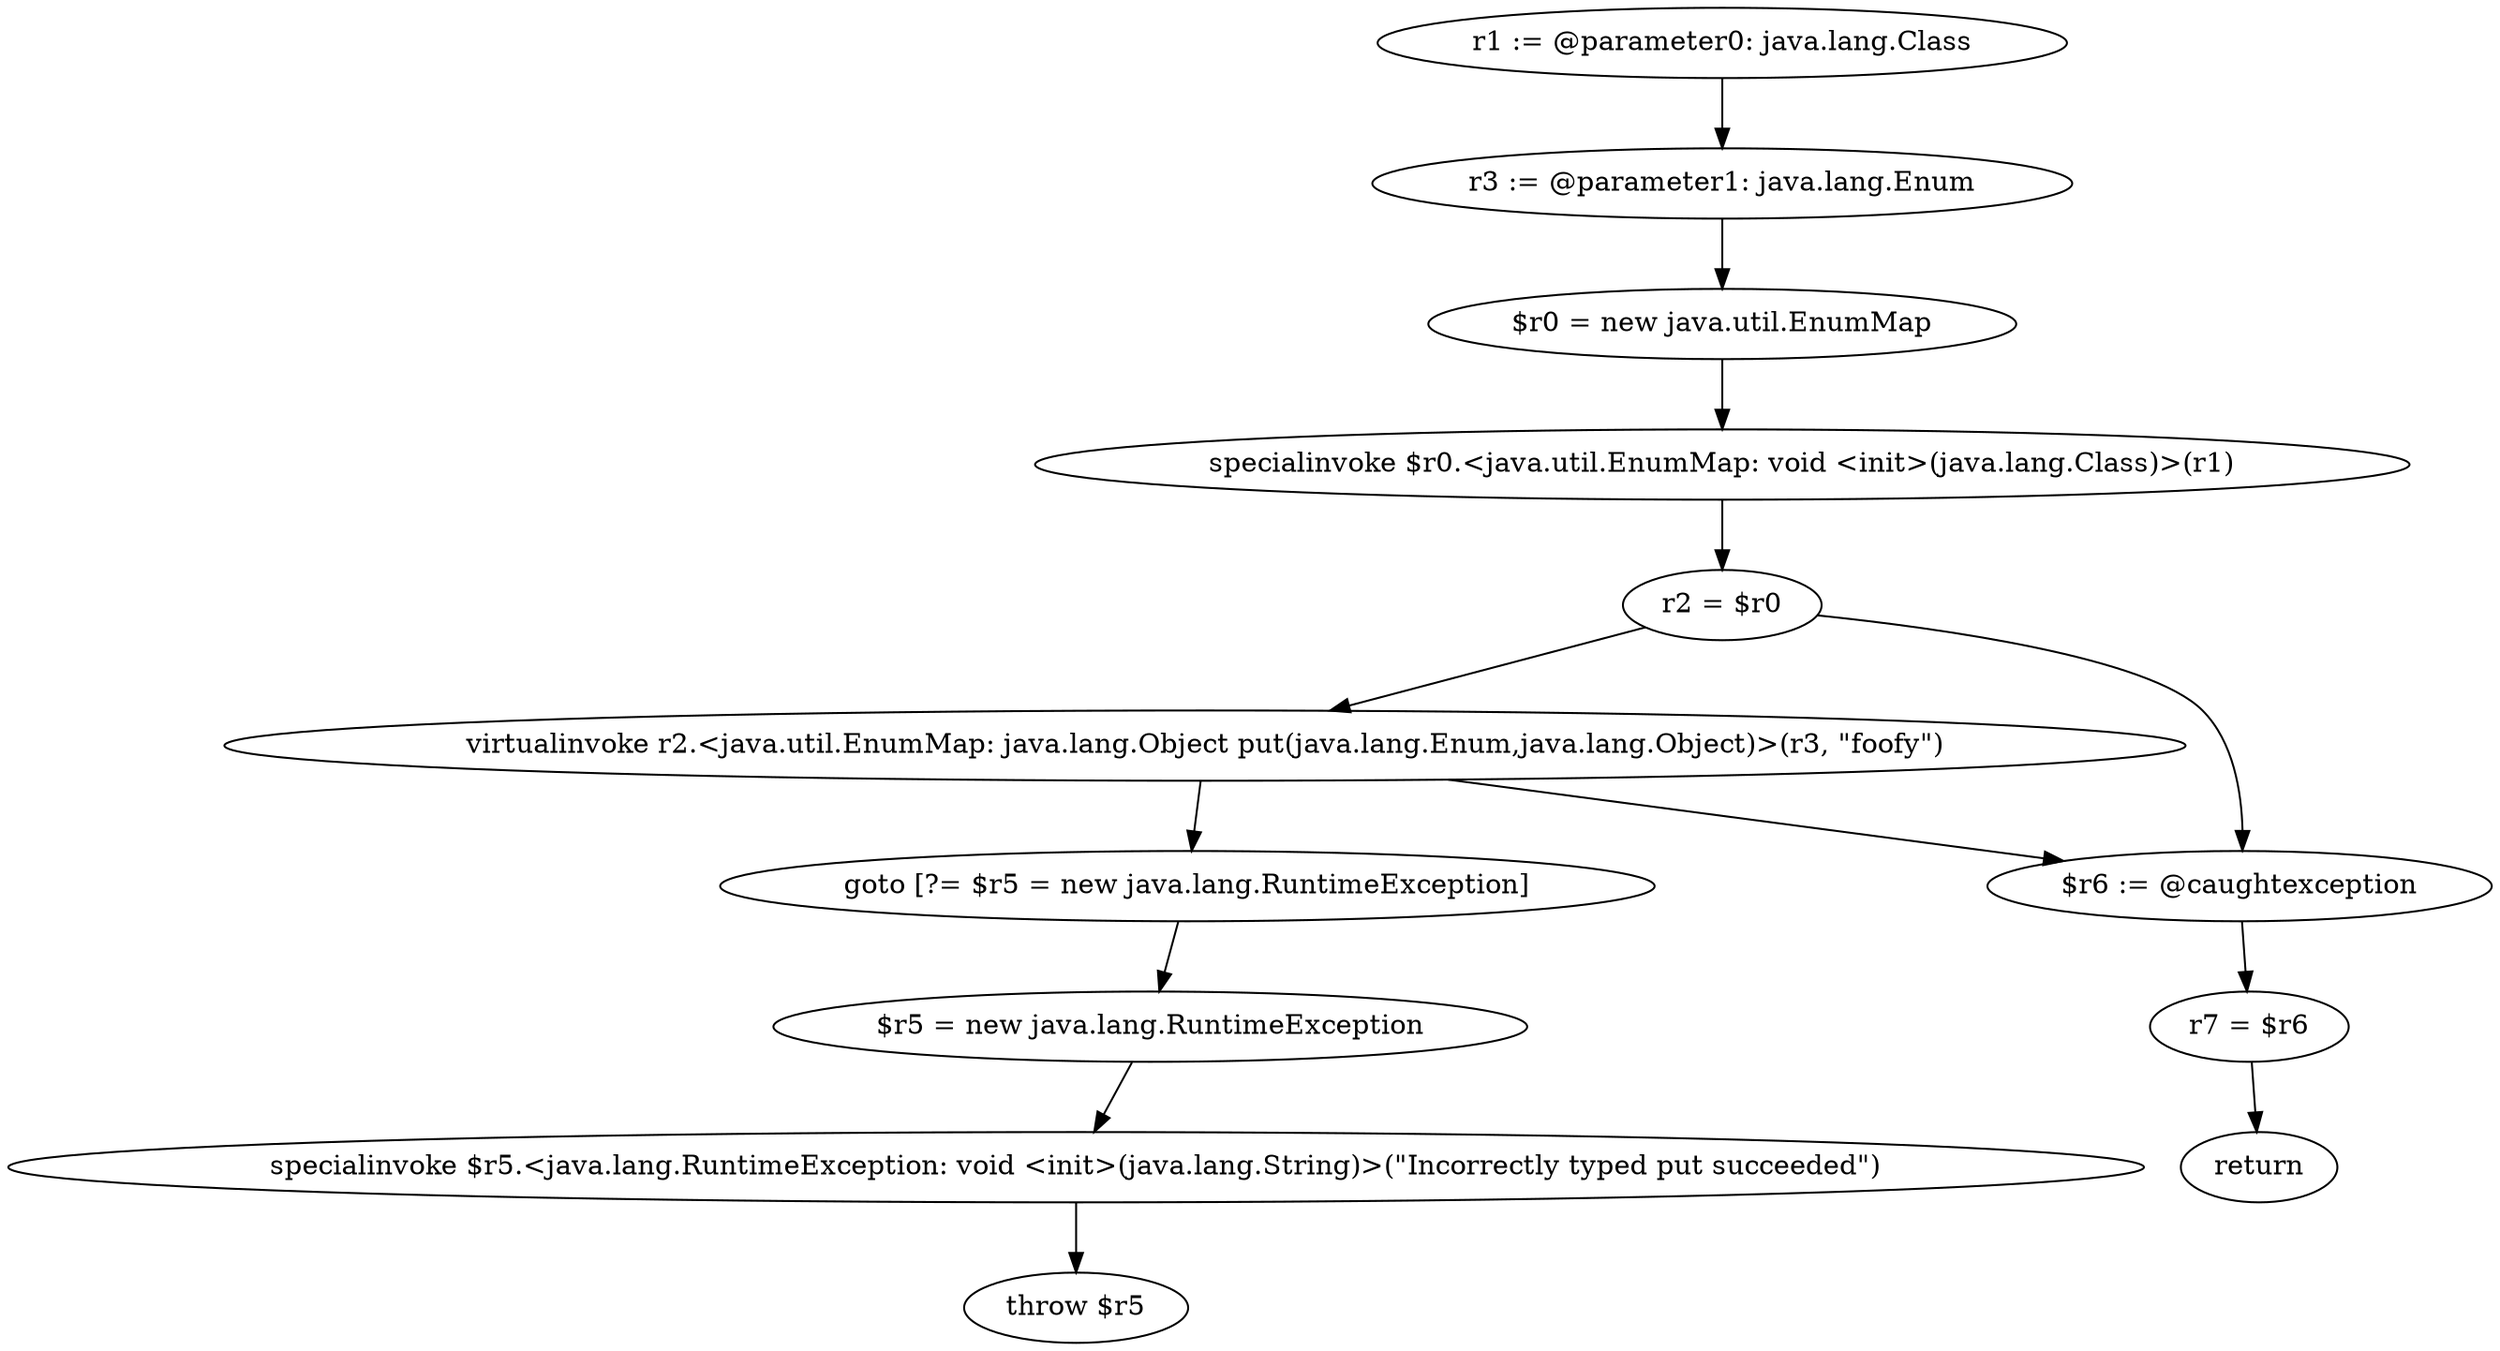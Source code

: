 digraph "unitGraph" {
    "r1 := @parameter0: java.lang.Class"
    "r3 := @parameter1: java.lang.Enum"
    "$r0 = new java.util.EnumMap"
    "specialinvoke $r0.<java.util.EnumMap: void <init>(java.lang.Class)>(r1)"
    "r2 = $r0"
    "virtualinvoke r2.<java.util.EnumMap: java.lang.Object put(java.lang.Enum,java.lang.Object)>(r3, \"foofy\")"
    "goto [?= $r5 = new java.lang.RuntimeException]"
    "$r6 := @caughtexception"
    "r7 = $r6"
    "return"
    "$r5 = new java.lang.RuntimeException"
    "specialinvoke $r5.<java.lang.RuntimeException: void <init>(java.lang.String)>(\"Incorrectly typed put succeeded\")"
    "throw $r5"
    "r1 := @parameter0: java.lang.Class"->"r3 := @parameter1: java.lang.Enum";
    "r3 := @parameter1: java.lang.Enum"->"$r0 = new java.util.EnumMap";
    "$r0 = new java.util.EnumMap"->"specialinvoke $r0.<java.util.EnumMap: void <init>(java.lang.Class)>(r1)";
    "specialinvoke $r0.<java.util.EnumMap: void <init>(java.lang.Class)>(r1)"->"r2 = $r0";
    "r2 = $r0"->"virtualinvoke r2.<java.util.EnumMap: java.lang.Object put(java.lang.Enum,java.lang.Object)>(r3, \"foofy\")";
    "r2 = $r0"->"$r6 := @caughtexception";
    "virtualinvoke r2.<java.util.EnumMap: java.lang.Object put(java.lang.Enum,java.lang.Object)>(r3, \"foofy\")"->"goto [?= $r5 = new java.lang.RuntimeException]";
    "virtualinvoke r2.<java.util.EnumMap: java.lang.Object put(java.lang.Enum,java.lang.Object)>(r3, \"foofy\")"->"$r6 := @caughtexception";
    "goto [?= $r5 = new java.lang.RuntimeException]"->"$r5 = new java.lang.RuntimeException";
    "$r6 := @caughtexception"->"r7 = $r6";
    "r7 = $r6"->"return";
    "$r5 = new java.lang.RuntimeException"->"specialinvoke $r5.<java.lang.RuntimeException: void <init>(java.lang.String)>(\"Incorrectly typed put succeeded\")";
    "specialinvoke $r5.<java.lang.RuntimeException: void <init>(java.lang.String)>(\"Incorrectly typed put succeeded\")"->"throw $r5";
}
